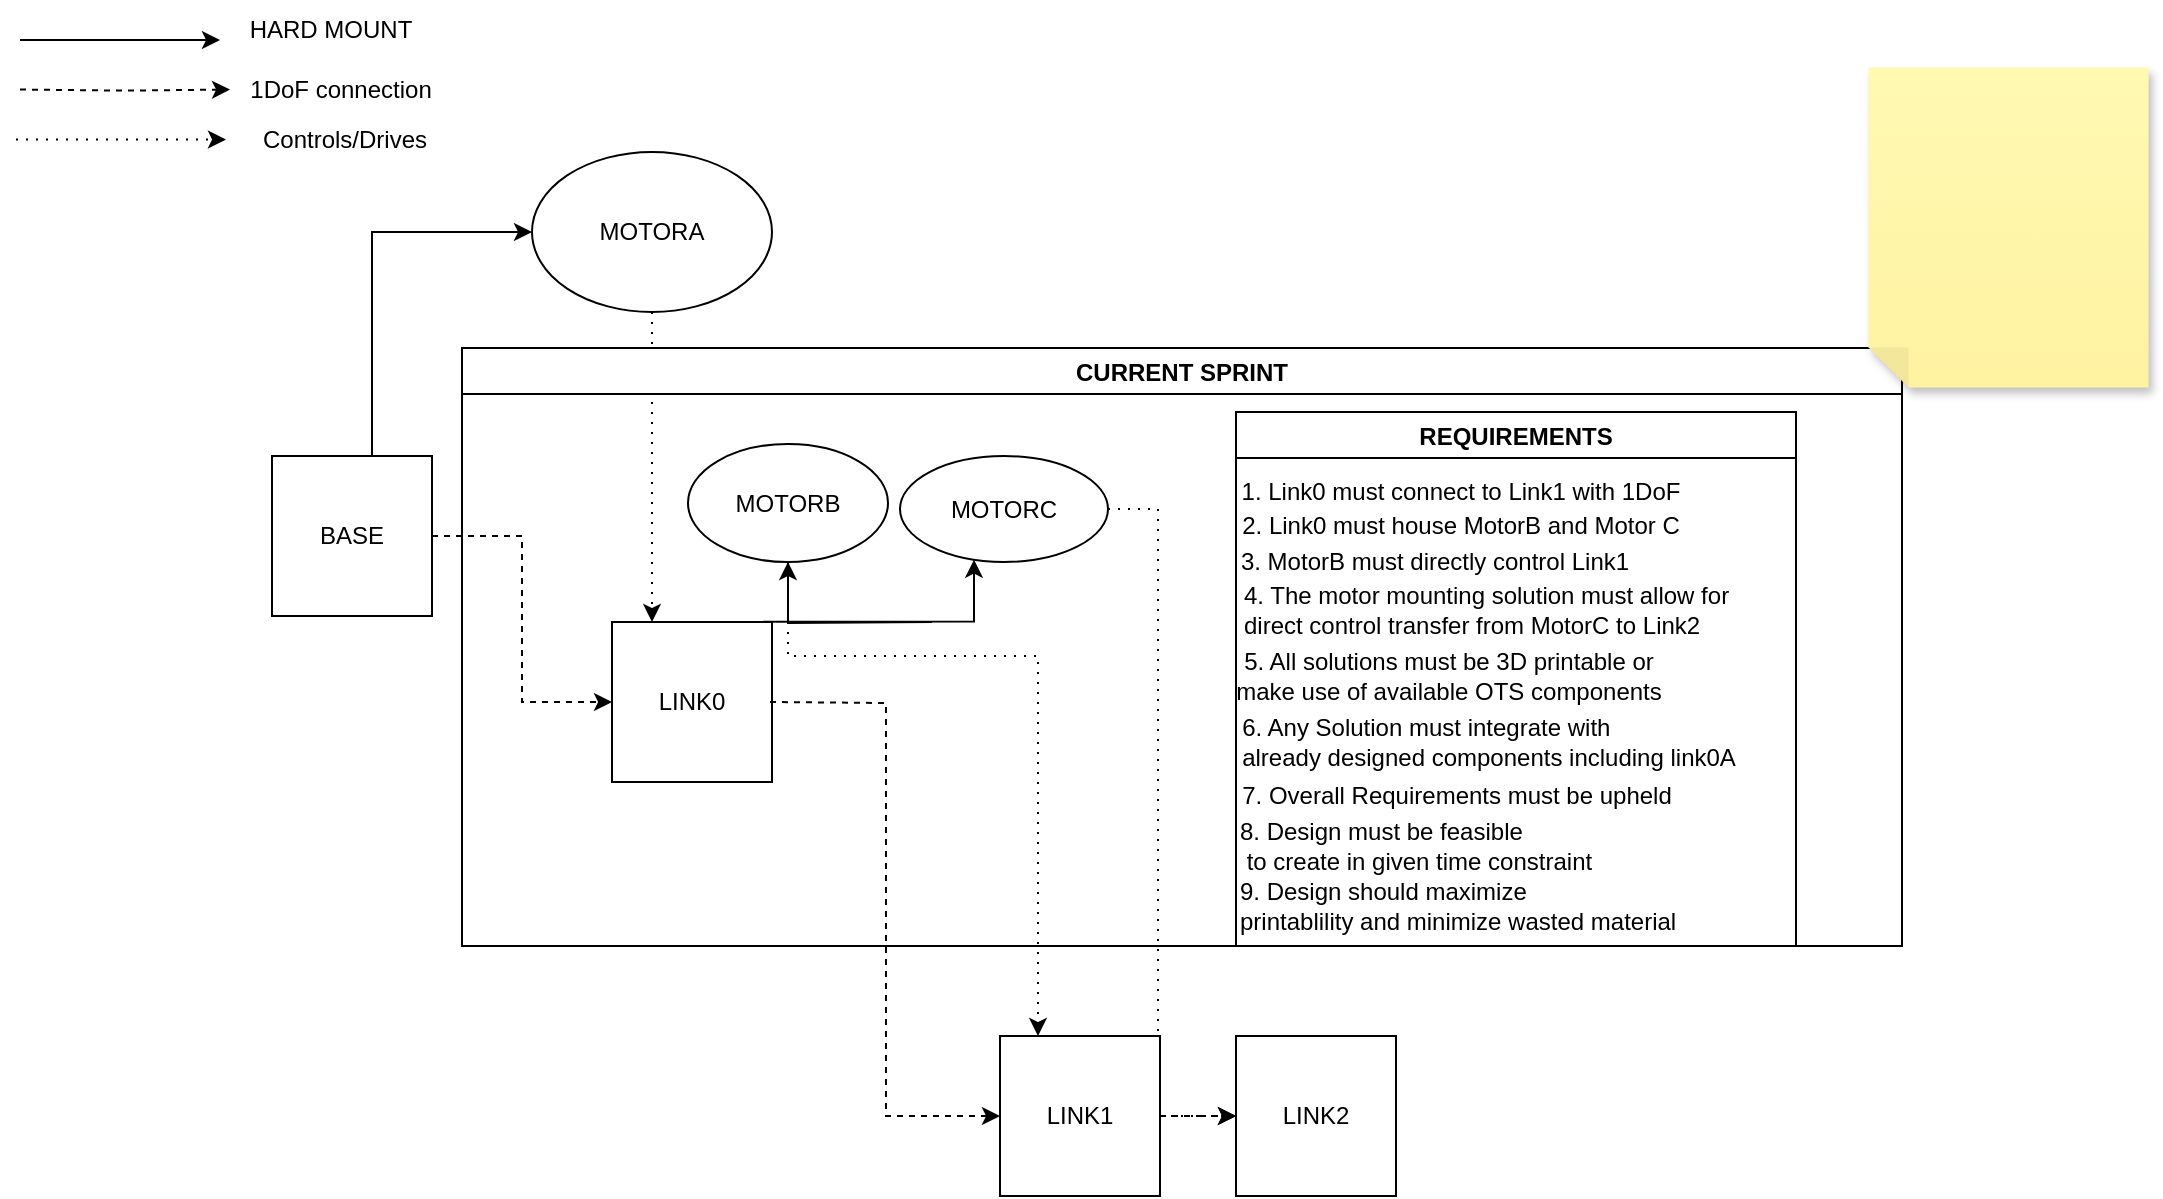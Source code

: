 <mxfile version="20.3.0" type="device"><diagram id="bbiWt4EMvPx9av_8zbxR" name="Page-1"><mxGraphModel dx="447" dy="700" grid="0" gridSize="10" guides="1" tooltips="1" connect="1" arrows="1" fold="1" page="1" pageScale="1" pageWidth="850" pageHeight="1100" math="0" shadow="0"><root><mxCell id="0"/><mxCell id="1" parent="0"/><mxCell id="0D5Zy49AtKGt5N5ZTmYg-3" value="" style="edgeStyle=orthogonalEdgeStyle;rounded=0;orthogonalLoop=1;jettySize=auto;html=1;dashed=1;entryX=0;entryY=0.5;entryDx=0;entryDy=0;" edge="1" parent="1" source="0D5Zy49AtKGt5N5ZTmYg-1" target="0D5Zy49AtKGt5N5ZTmYg-2"><mxGeometry relative="1" as="geometry"/></mxCell><mxCell id="0D5Zy49AtKGt5N5ZTmYg-9" style="edgeStyle=orthogonalEdgeStyle;rounded=0;orthogonalLoop=1;jettySize=auto;html=1;entryX=0;entryY=0.5;entryDx=0;entryDy=0;" edge="1" parent="1" source="0D5Zy49AtKGt5N5ZTmYg-1" target="0D5Zy49AtKGt5N5ZTmYg-6"><mxGeometry relative="1" as="geometry"><Array as="points"><mxPoint x="190" y="255"/></Array></mxGeometry></mxCell><mxCell id="0D5Zy49AtKGt5N5ZTmYg-1" value="BASE" style="whiteSpace=wrap;html=1;aspect=fixed;" vertex="1" parent="1"><mxGeometry x="140" y="367" width="80" height="80" as="geometry"/></mxCell><mxCell id="0D5Zy49AtKGt5N5ZTmYg-2" value="LINK0" style="whiteSpace=wrap;html=1;aspect=fixed;" vertex="1" parent="1"><mxGeometry x="310" y="450" width="80" height="80" as="geometry"/></mxCell><mxCell id="0D5Zy49AtKGt5N5ZTmYg-17" style="edgeStyle=orthogonalEdgeStyle;rounded=0;orthogonalLoop=1;jettySize=auto;html=1;entryX=0.5;entryY=1;entryDx=0;entryDy=0;" edge="1" parent="1" target="0D5Zy49AtKGt5N5ZTmYg-7"><mxGeometry relative="1" as="geometry"><mxPoint x="470" y="450" as="sourcePoint"/></mxGeometry></mxCell><mxCell id="0D5Zy49AtKGt5N5ZTmYg-18" style="edgeStyle=orthogonalEdgeStyle;rounded=0;orthogonalLoop=1;jettySize=auto;html=1;exitX=0.945;exitY=-0.002;exitDx=0;exitDy=0;exitPerimeter=0;" edge="1" parent="1" source="0D5Zy49AtKGt5N5ZTmYg-2" target="0D5Zy49AtKGt5N5ZTmYg-16"><mxGeometry relative="1" as="geometry"><mxPoint x="470.0" y="450" as="sourcePoint"/><Array as="points"><mxPoint x="491" y="450"/></Array></mxGeometry></mxCell><mxCell id="0D5Zy49AtKGt5N5ZTmYg-8" value="" style="edgeStyle=orthogonalEdgeStyle;rounded=0;orthogonalLoop=1;jettySize=auto;html=1;dashed=1;dashPattern=1 4;entryX=0.25;entryY=0;entryDx=0;entryDy=0;" edge="1" parent="1" source="0D5Zy49AtKGt5N5ZTmYg-6" target="0D5Zy49AtKGt5N5ZTmYg-2"><mxGeometry relative="1" as="geometry"/></mxCell><mxCell id="0D5Zy49AtKGt5N5ZTmYg-6" value="MOTORA" style="ellipse;whiteSpace=wrap;html=1;" vertex="1" parent="1"><mxGeometry x="270" y="215" width="120" height="80" as="geometry"/></mxCell><mxCell id="0D5Zy49AtKGt5N5ZTmYg-24" style="edgeStyle=orthogonalEdgeStyle;rounded=0;orthogonalLoop=1;jettySize=auto;html=1;dashed=1;dashPattern=1 4;" edge="1" parent="1" source="0D5Zy49AtKGt5N5ZTmYg-7" target="0D5Zy49AtKGt5N5ZTmYg-19"><mxGeometry relative="1" as="geometry"><Array as="points"><mxPoint x="398" y="467"/><mxPoint x="523" y="467"/></Array></mxGeometry></mxCell><mxCell id="0D5Zy49AtKGt5N5ZTmYg-7" value="MOTORB" style="ellipse;whiteSpace=wrap;html=1;" vertex="1" parent="1"><mxGeometry x="348" y="361" width="100" height="59" as="geometry"/></mxCell><mxCell id="0D5Zy49AtKGt5N5ZTmYg-10" style="edgeStyle=orthogonalEdgeStyle;rounded=0;orthogonalLoop=1;jettySize=auto;html=1;entryX=0;entryY=0.5;entryDx=0;entryDy=0;" edge="1" parent="1"><mxGeometry relative="1" as="geometry"><mxPoint x="14" y="159" as="sourcePoint"/><mxPoint x="114" y="159" as="targetPoint"/><Array as="points"><mxPoint x="14" y="159"/></Array></mxGeometry></mxCell><mxCell id="0D5Zy49AtKGt5N5ZTmYg-11" value="HARD MOUNT" style="text;html=1;align=center;verticalAlign=middle;resizable=0;points=[];autosize=1;strokeColor=none;fillColor=none;" vertex="1" parent="1"><mxGeometry x="119" y="139" width="100" height="30" as="geometry"/></mxCell><mxCell id="0D5Zy49AtKGt5N5ZTmYg-12" value="" style="edgeStyle=orthogonalEdgeStyle;rounded=0;orthogonalLoop=1;jettySize=auto;html=1;dashed=1;entryX=0;entryY=0.492;entryDx=0;entryDy=0;entryPerimeter=0;" edge="1" parent="1" target="0D5Zy49AtKGt5N5ZTmYg-13"><mxGeometry relative="1" as="geometry"><mxPoint x="14" y="183.76" as="sourcePoint"/><mxPoint x="94" y="183.76" as="targetPoint"/></mxGeometry></mxCell><mxCell id="0D5Zy49AtKGt5N5ZTmYg-13" value="1DoF connection" style="text;html=1;align=center;verticalAlign=middle;resizable=0;points=[];autosize=1;strokeColor=none;fillColor=none;" vertex="1" parent="1"><mxGeometry x="119" y="169" width="110" height="30" as="geometry"/></mxCell><mxCell id="0D5Zy49AtKGt5N5ZTmYg-15" value="Controls/Drives" style="text;html=1;align=center;verticalAlign=middle;resizable=0;points=[];autosize=1;strokeColor=none;fillColor=none;" vertex="1" parent="1"><mxGeometry x="121" y="194" width="110" height="30" as="geometry"/></mxCell><mxCell id="0D5Zy49AtKGt5N5ZTmYg-27" style="edgeStyle=orthogonalEdgeStyle;rounded=0;orthogonalLoop=1;jettySize=auto;html=1;dashed=1;dashPattern=1 4;" edge="1" parent="1" source="0D5Zy49AtKGt5N5ZTmYg-16" target="0D5Zy49AtKGt5N5ZTmYg-25"><mxGeometry relative="1" as="geometry"><Array as="points"><mxPoint x="583" y="394"/><mxPoint x="583" y="697"/></Array></mxGeometry></mxCell><mxCell id="0D5Zy49AtKGt5N5ZTmYg-26" style="edgeStyle=orthogonalEdgeStyle;rounded=0;orthogonalLoop=1;jettySize=auto;html=1;dashed=1;" edge="1" parent="1" source="0D5Zy49AtKGt5N5ZTmYg-19" target="0D5Zy49AtKGt5N5ZTmYg-25"><mxGeometry relative="1" as="geometry"/></mxCell><mxCell id="0D5Zy49AtKGt5N5ZTmYg-19" value="LINK1" style="whiteSpace=wrap;html=1;aspect=fixed;" vertex="1" parent="1"><mxGeometry x="504" y="657" width="80" height="80" as="geometry"/></mxCell><mxCell id="0D5Zy49AtKGt5N5ZTmYg-20" value="" style="edgeStyle=orthogonalEdgeStyle;rounded=0;orthogonalLoop=1;jettySize=auto;html=1;dashed=1;entryX=0;entryY=0.5;entryDx=0;entryDy=0;" edge="1" parent="1" target="0D5Zy49AtKGt5N5ZTmYg-19"><mxGeometry relative="1" as="geometry"><mxPoint x="389" y="490" as="sourcePoint"/><mxPoint x="470" y="489.76" as="targetPoint"/></mxGeometry></mxCell><mxCell id="0D5Zy49AtKGt5N5ZTmYg-23" value="" style="edgeStyle=orthogonalEdgeStyle;rounded=0;orthogonalLoop=1;jettySize=auto;html=1;dashed=1;entryX=0;entryY=0.492;entryDx=0;entryDy=0;entryPerimeter=0;dashPattern=1 4;" edge="1" parent="1"><mxGeometry relative="1" as="geometry"><mxPoint x="12.0" y="208.76" as="sourcePoint"/><mxPoint x="117" y="208.76" as="targetPoint"/></mxGeometry></mxCell><mxCell id="0D5Zy49AtKGt5N5ZTmYg-25" value="LINK2" style="whiteSpace=wrap;html=1;aspect=fixed;" vertex="1" parent="1"><mxGeometry x="622" y="657" width="80" height="80" as="geometry"/></mxCell><mxCell id="0D5Zy49AtKGt5N5ZTmYg-28" value="CURRENT SPRINT" style="swimlane;" vertex="1" parent="1"><mxGeometry x="235" y="313" width="720" height="299" as="geometry"/></mxCell><mxCell id="0D5Zy49AtKGt5N5ZTmYg-16" value="MOTORC" style="ellipse;whiteSpace=wrap;html=1;" vertex="1" parent="0D5Zy49AtKGt5N5ZTmYg-28"><mxGeometry x="219" y="54" width="104" height="53" as="geometry"/></mxCell><mxCell id="0D5Zy49AtKGt5N5ZTmYg-31" value="REQUIREMENTS" style="swimlane;" vertex="1" parent="0D5Zy49AtKGt5N5ZTmYg-28"><mxGeometry x="387" y="32" width="280" height="267" as="geometry"/></mxCell><mxCell id="0D5Zy49AtKGt5N5ZTmYg-34" value="1. Link0 must connect to Link1 with 1DoF" style="text;html=1;align=center;verticalAlign=middle;resizable=0;points=[];autosize=1;strokeColor=none;fillColor=none;" vertex="1" parent="0D5Zy49AtKGt5N5ZTmYg-31"><mxGeometry x="-7" y="27" width="237" height="26" as="geometry"/></mxCell><mxCell id="0D5Zy49AtKGt5N5ZTmYg-35" value="2. Link0 must house MotorB and Motor C" style="text;html=1;align=center;verticalAlign=middle;resizable=0;points=[];autosize=1;strokeColor=none;fillColor=none;" vertex="1" parent="0D5Zy49AtKGt5N5ZTmYg-31"><mxGeometry x="-7" y="44" width="237" height="26" as="geometry"/></mxCell><mxCell id="0D5Zy49AtKGt5N5ZTmYg-38" value="4. The motor mounting solution must allow for &lt;br&gt;direct control transfer from MotorC to Link2" style="text;html=1;align=left;verticalAlign=middle;resizable=0;points=[];autosize=1;strokeColor=none;fillColor=none;" vertex="1" parent="0D5Zy49AtKGt5N5ZTmYg-31"><mxGeometry x="2" y="78" width="261" height="41" as="geometry"/></mxCell><mxCell id="0D5Zy49AtKGt5N5ZTmYg-37" value="3. MotorB must directly control Link1" style="text;html=1;align=center;verticalAlign=middle;resizable=0;points=[];autosize=1;strokeColor=none;fillColor=none;" vertex="1" parent="0D5Zy49AtKGt5N5ZTmYg-31"><mxGeometry x="-7" y="62" width="212" height="26" as="geometry"/></mxCell><mxCell id="0D5Zy49AtKGt5N5ZTmYg-39" value="5. All solutions must be 3D printable or &lt;br&gt;make use of available OTS components" style="text;html=1;align=center;verticalAlign=middle;resizable=0;points=[];autosize=1;strokeColor=none;fillColor=none;" vertex="1" parent="0D5Zy49AtKGt5N5ZTmYg-31"><mxGeometry x="-9.5" y="111" width="231" height="41" as="geometry"/></mxCell><mxCell id="0D5Zy49AtKGt5N5ZTmYg-40" value="7. Overall Requirements must be upheld" style="text;html=1;align=center;verticalAlign=middle;resizable=0;points=[];autosize=1;strokeColor=none;fillColor=none;" vertex="1" parent="0D5Zy49AtKGt5N5ZTmYg-31"><mxGeometry x="-7" y="179" width="233" height="26" as="geometry"/></mxCell><mxCell id="0D5Zy49AtKGt5N5ZTmYg-41" value="&lt;div style=&quot;text-align: left;&quot;&gt;&lt;span style=&quot;background-color: initial;&quot;&gt;6. Any Solution must integrate with&lt;/span&gt;&lt;/div&gt;already designed components including link0A" style="text;html=1;align=center;verticalAlign=middle;resizable=0;points=[];autosize=1;strokeColor=none;fillColor=none;" vertex="1" parent="0D5Zy49AtKGt5N5ZTmYg-31"><mxGeometry x="-7" y="144" width="265" height="41" as="geometry"/></mxCell><mxCell id="0D5Zy49AtKGt5N5ZTmYg-42" value="8. Design must be feasible&lt;br&gt;&amp;nbsp;to create in given time constraint" style="text;html=1;align=left;verticalAlign=middle;resizable=0;points=[];autosize=1;strokeColor=none;fillColor=none;" vertex="1" parent="0D5Zy49AtKGt5N5ZTmYg-31"><mxGeometry y="196" width="194" height="41" as="geometry"/></mxCell><mxCell id="0D5Zy49AtKGt5N5ZTmYg-43" value="9. Design should maximize &lt;br&gt;printablility and minimize wasted material" style="text;html=1;align=left;verticalAlign=middle;resizable=0;points=[];autosize=1;strokeColor=none;fillColor=none;" vertex="1" parent="0D5Zy49AtKGt5N5ZTmYg-31"><mxGeometry y="226" width="236" height="41" as="geometry"/></mxCell><mxCell id="0D5Zy49AtKGt5N5ZTmYg-44" value="" style="shape=note;whiteSpace=wrap;html=1;backgroundOutline=1;fontColor=#000000;darkOpacity=0.05;fillColor=#FFF9B2;strokeColor=none;fillStyle=solid;direction=west;gradientDirection=north;gradientColor=#FFF2A1;shadow=1;size=20;pointerEvents=1;" vertex="1" parent="1"><mxGeometry x="938.286" y="172.714" width="140" height="160" as="geometry"/></mxCell></root></mxGraphModel></diagram></mxfile>